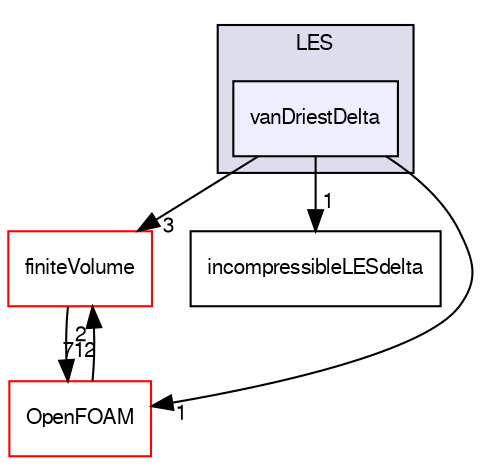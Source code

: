 digraph "src/turbulenceModels/incompressible/LES/vanDriestDelta" {
  bgcolor=transparent;
  compound=true
  node [ fontsize="10", fontname="FreeSans"];
  edge [ labelfontsize="10", labelfontname="FreeSans"];
  subgraph clusterdir_0ff4b9382053ae4e5512550be7c1416f {
    graph [ bgcolor="#ddddee", pencolor="black", label="LES" fontname="FreeSans", fontsize="10", URL="dir_0ff4b9382053ae4e5512550be7c1416f.html"]
  dir_ea937399c602cbb22876d96182b8099d [shape=box, label="vanDriestDelta", style="filled", fillcolor="#eeeeff", pencolor="black", URL="dir_ea937399c602cbb22876d96182b8099d.html"];
  }
  dir_9bd15774b555cf7259a6fa18f99fe99b [shape=box label="finiteVolume" color="red" URL="dir_9bd15774b555cf7259a6fa18f99fe99b.html"];
  dir_da05bf74d59838963c24c1c9b13293c9 [shape=box label="incompressibleLESdelta" URL="dir_da05bf74d59838963c24c1c9b13293c9.html"];
  dir_c5473ff19b20e6ec4dfe5c310b3778a8 [shape=box label="OpenFOAM" color="red" URL="dir_c5473ff19b20e6ec4dfe5c310b3778a8.html"];
  dir_9bd15774b555cf7259a6fa18f99fe99b->dir_c5473ff19b20e6ec4dfe5c310b3778a8 [headlabel="712", labeldistance=1.5 headhref="dir_000749_001732.html"];
  dir_ea937399c602cbb22876d96182b8099d->dir_9bd15774b555cf7259a6fa18f99fe99b [headlabel="3", labeldistance=1.5 headhref="dir_002855_000749.html"];
  dir_ea937399c602cbb22876d96182b8099d->dir_da05bf74d59838963c24c1c9b13293c9 [headlabel="1", labeldistance=1.5 headhref="dir_002855_002969.html"];
  dir_ea937399c602cbb22876d96182b8099d->dir_c5473ff19b20e6ec4dfe5c310b3778a8 [headlabel="1", labeldistance=1.5 headhref="dir_002855_001732.html"];
  dir_c5473ff19b20e6ec4dfe5c310b3778a8->dir_9bd15774b555cf7259a6fa18f99fe99b [headlabel="2", labeldistance=1.5 headhref="dir_001732_000749.html"];
}
